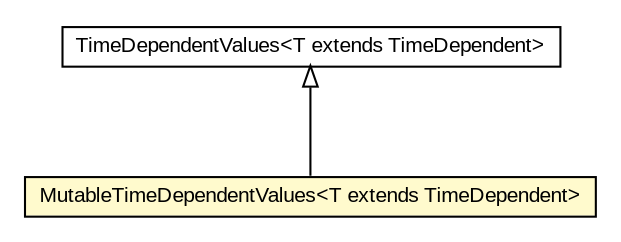 #!/usr/local/bin/dot
#
# Class diagram 
# Generated by UMLGraph version R5_6-24-gf6e263 (http://www.umlgraph.org/)
#

digraph G {
	edge [fontname="arial",fontsize=10,labelfontname="arial",labelfontsize=10];
	node [fontname="arial",fontsize=10,shape=plaintext];
	nodesep=0.25;
	ranksep=0.5;
	// eu.europa.esig.dss.util.TimeDependentValues<T extends eu.europa.esig.dss.util.TimeDependent>
	c435075 [label=<<table title="eu.europa.esig.dss.util.TimeDependentValues" border="0" cellborder="1" cellspacing="0" cellpadding="2" port="p" href="./TimeDependentValues.html">
		<tr><td><table border="0" cellspacing="0" cellpadding="1">
<tr><td align="center" balign="center"> TimeDependentValues&lt;T extends TimeDependent&gt; </td></tr>
		</table></td></tr>
		</table>>, URL="./TimeDependentValues.html", fontname="arial", fontcolor="black", fontsize=10.0];
	// eu.europa.esig.dss.util.MutableTimeDependentValues<T extends eu.europa.esig.dss.util.TimeDependent>
	c435077 [label=<<table title="eu.europa.esig.dss.util.MutableTimeDependentValues" border="0" cellborder="1" cellspacing="0" cellpadding="2" port="p" bgcolor="lemonChiffon" href="./MutableTimeDependentValues.html">
		<tr><td><table border="0" cellspacing="0" cellpadding="1">
<tr><td align="center" balign="center"> MutableTimeDependentValues&lt;T extends TimeDependent&gt; </td></tr>
		</table></td></tr>
		</table>>, URL="./MutableTimeDependentValues.html", fontname="arial", fontcolor="black", fontsize=10.0];
	//eu.europa.esig.dss.util.MutableTimeDependentValues<T extends eu.europa.esig.dss.util.TimeDependent> extends eu.europa.esig.dss.util.TimeDependentValues<T>
	c435075:p -> c435077:p [dir=back,arrowtail=empty];
}

